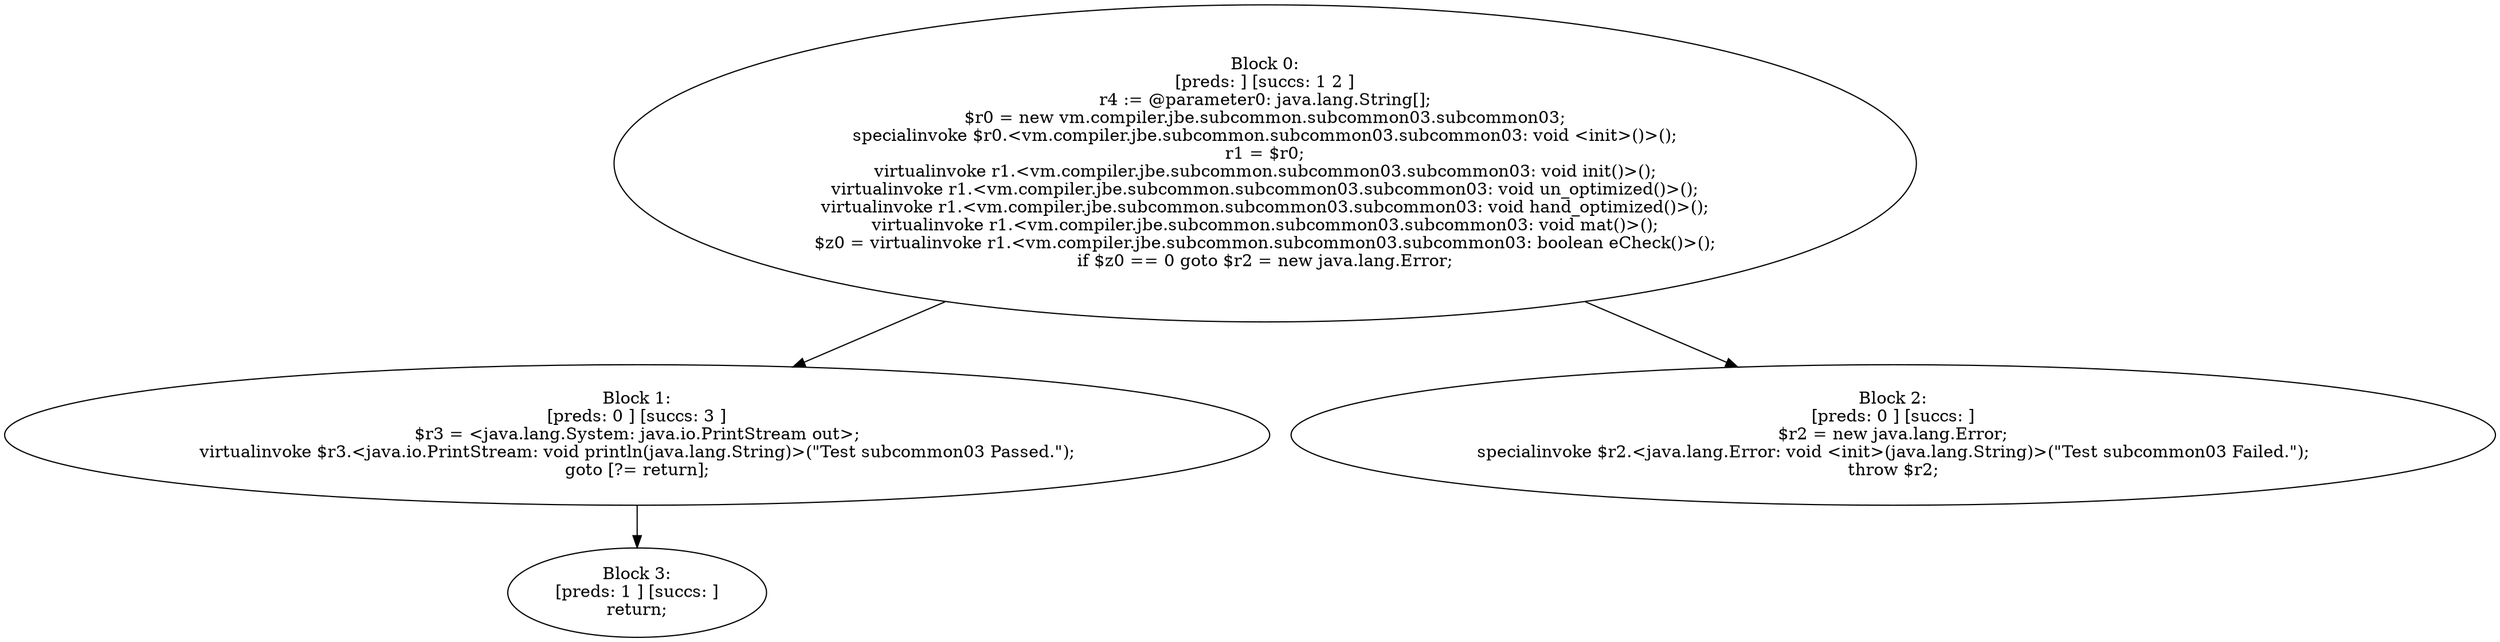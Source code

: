 digraph "unitGraph" {
    "Block 0:
[preds: ] [succs: 1 2 ]
r4 := @parameter0: java.lang.String[];
$r0 = new vm.compiler.jbe.subcommon.subcommon03.subcommon03;
specialinvoke $r0.<vm.compiler.jbe.subcommon.subcommon03.subcommon03: void <init>()>();
r1 = $r0;
virtualinvoke r1.<vm.compiler.jbe.subcommon.subcommon03.subcommon03: void init()>();
virtualinvoke r1.<vm.compiler.jbe.subcommon.subcommon03.subcommon03: void un_optimized()>();
virtualinvoke r1.<vm.compiler.jbe.subcommon.subcommon03.subcommon03: void hand_optimized()>();
virtualinvoke r1.<vm.compiler.jbe.subcommon.subcommon03.subcommon03: void mat()>();
$z0 = virtualinvoke r1.<vm.compiler.jbe.subcommon.subcommon03.subcommon03: boolean eCheck()>();
if $z0 == 0 goto $r2 = new java.lang.Error;
"
    "Block 1:
[preds: 0 ] [succs: 3 ]
$r3 = <java.lang.System: java.io.PrintStream out>;
virtualinvoke $r3.<java.io.PrintStream: void println(java.lang.String)>(\"Test subcommon03 Passed.\");
goto [?= return];
"
    "Block 2:
[preds: 0 ] [succs: ]
$r2 = new java.lang.Error;
specialinvoke $r2.<java.lang.Error: void <init>(java.lang.String)>(\"Test subcommon03 Failed.\");
throw $r2;
"
    "Block 3:
[preds: 1 ] [succs: ]
return;
"
    "Block 0:
[preds: ] [succs: 1 2 ]
r4 := @parameter0: java.lang.String[];
$r0 = new vm.compiler.jbe.subcommon.subcommon03.subcommon03;
specialinvoke $r0.<vm.compiler.jbe.subcommon.subcommon03.subcommon03: void <init>()>();
r1 = $r0;
virtualinvoke r1.<vm.compiler.jbe.subcommon.subcommon03.subcommon03: void init()>();
virtualinvoke r1.<vm.compiler.jbe.subcommon.subcommon03.subcommon03: void un_optimized()>();
virtualinvoke r1.<vm.compiler.jbe.subcommon.subcommon03.subcommon03: void hand_optimized()>();
virtualinvoke r1.<vm.compiler.jbe.subcommon.subcommon03.subcommon03: void mat()>();
$z0 = virtualinvoke r1.<vm.compiler.jbe.subcommon.subcommon03.subcommon03: boolean eCheck()>();
if $z0 == 0 goto $r2 = new java.lang.Error;
"->"Block 1:
[preds: 0 ] [succs: 3 ]
$r3 = <java.lang.System: java.io.PrintStream out>;
virtualinvoke $r3.<java.io.PrintStream: void println(java.lang.String)>(\"Test subcommon03 Passed.\");
goto [?= return];
";
    "Block 0:
[preds: ] [succs: 1 2 ]
r4 := @parameter0: java.lang.String[];
$r0 = new vm.compiler.jbe.subcommon.subcommon03.subcommon03;
specialinvoke $r0.<vm.compiler.jbe.subcommon.subcommon03.subcommon03: void <init>()>();
r1 = $r0;
virtualinvoke r1.<vm.compiler.jbe.subcommon.subcommon03.subcommon03: void init()>();
virtualinvoke r1.<vm.compiler.jbe.subcommon.subcommon03.subcommon03: void un_optimized()>();
virtualinvoke r1.<vm.compiler.jbe.subcommon.subcommon03.subcommon03: void hand_optimized()>();
virtualinvoke r1.<vm.compiler.jbe.subcommon.subcommon03.subcommon03: void mat()>();
$z0 = virtualinvoke r1.<vm.compiler.jbe.subcommon.subcommon03.subcommon03: boolean eCheck()>();
if $z0 == 0 goto $r2 = new java.lang.Error;
"->"Block 2:
[preds: 0 ] [succs: ]
$r2 = new java.lang.Error;
specialinvoke $r2.<java.lang.Error: void <init>(java.lang.String)>(\"Test subcommon03 Failed.\");
throw $r2;
";
    "Block 1:
[preds: 0 ] [succs: 3 ]
$r3 = <java.lang.System: java.io.PrintStream out>;
virtualinvoke $r3.<java.io.PrintStream: void println(java.lang.String)>(\"Test subcommon03 Passed.\");
goto [?= return];
"->"Block 3:
[preds: 1 ] [succs: ]
return;
";
}
